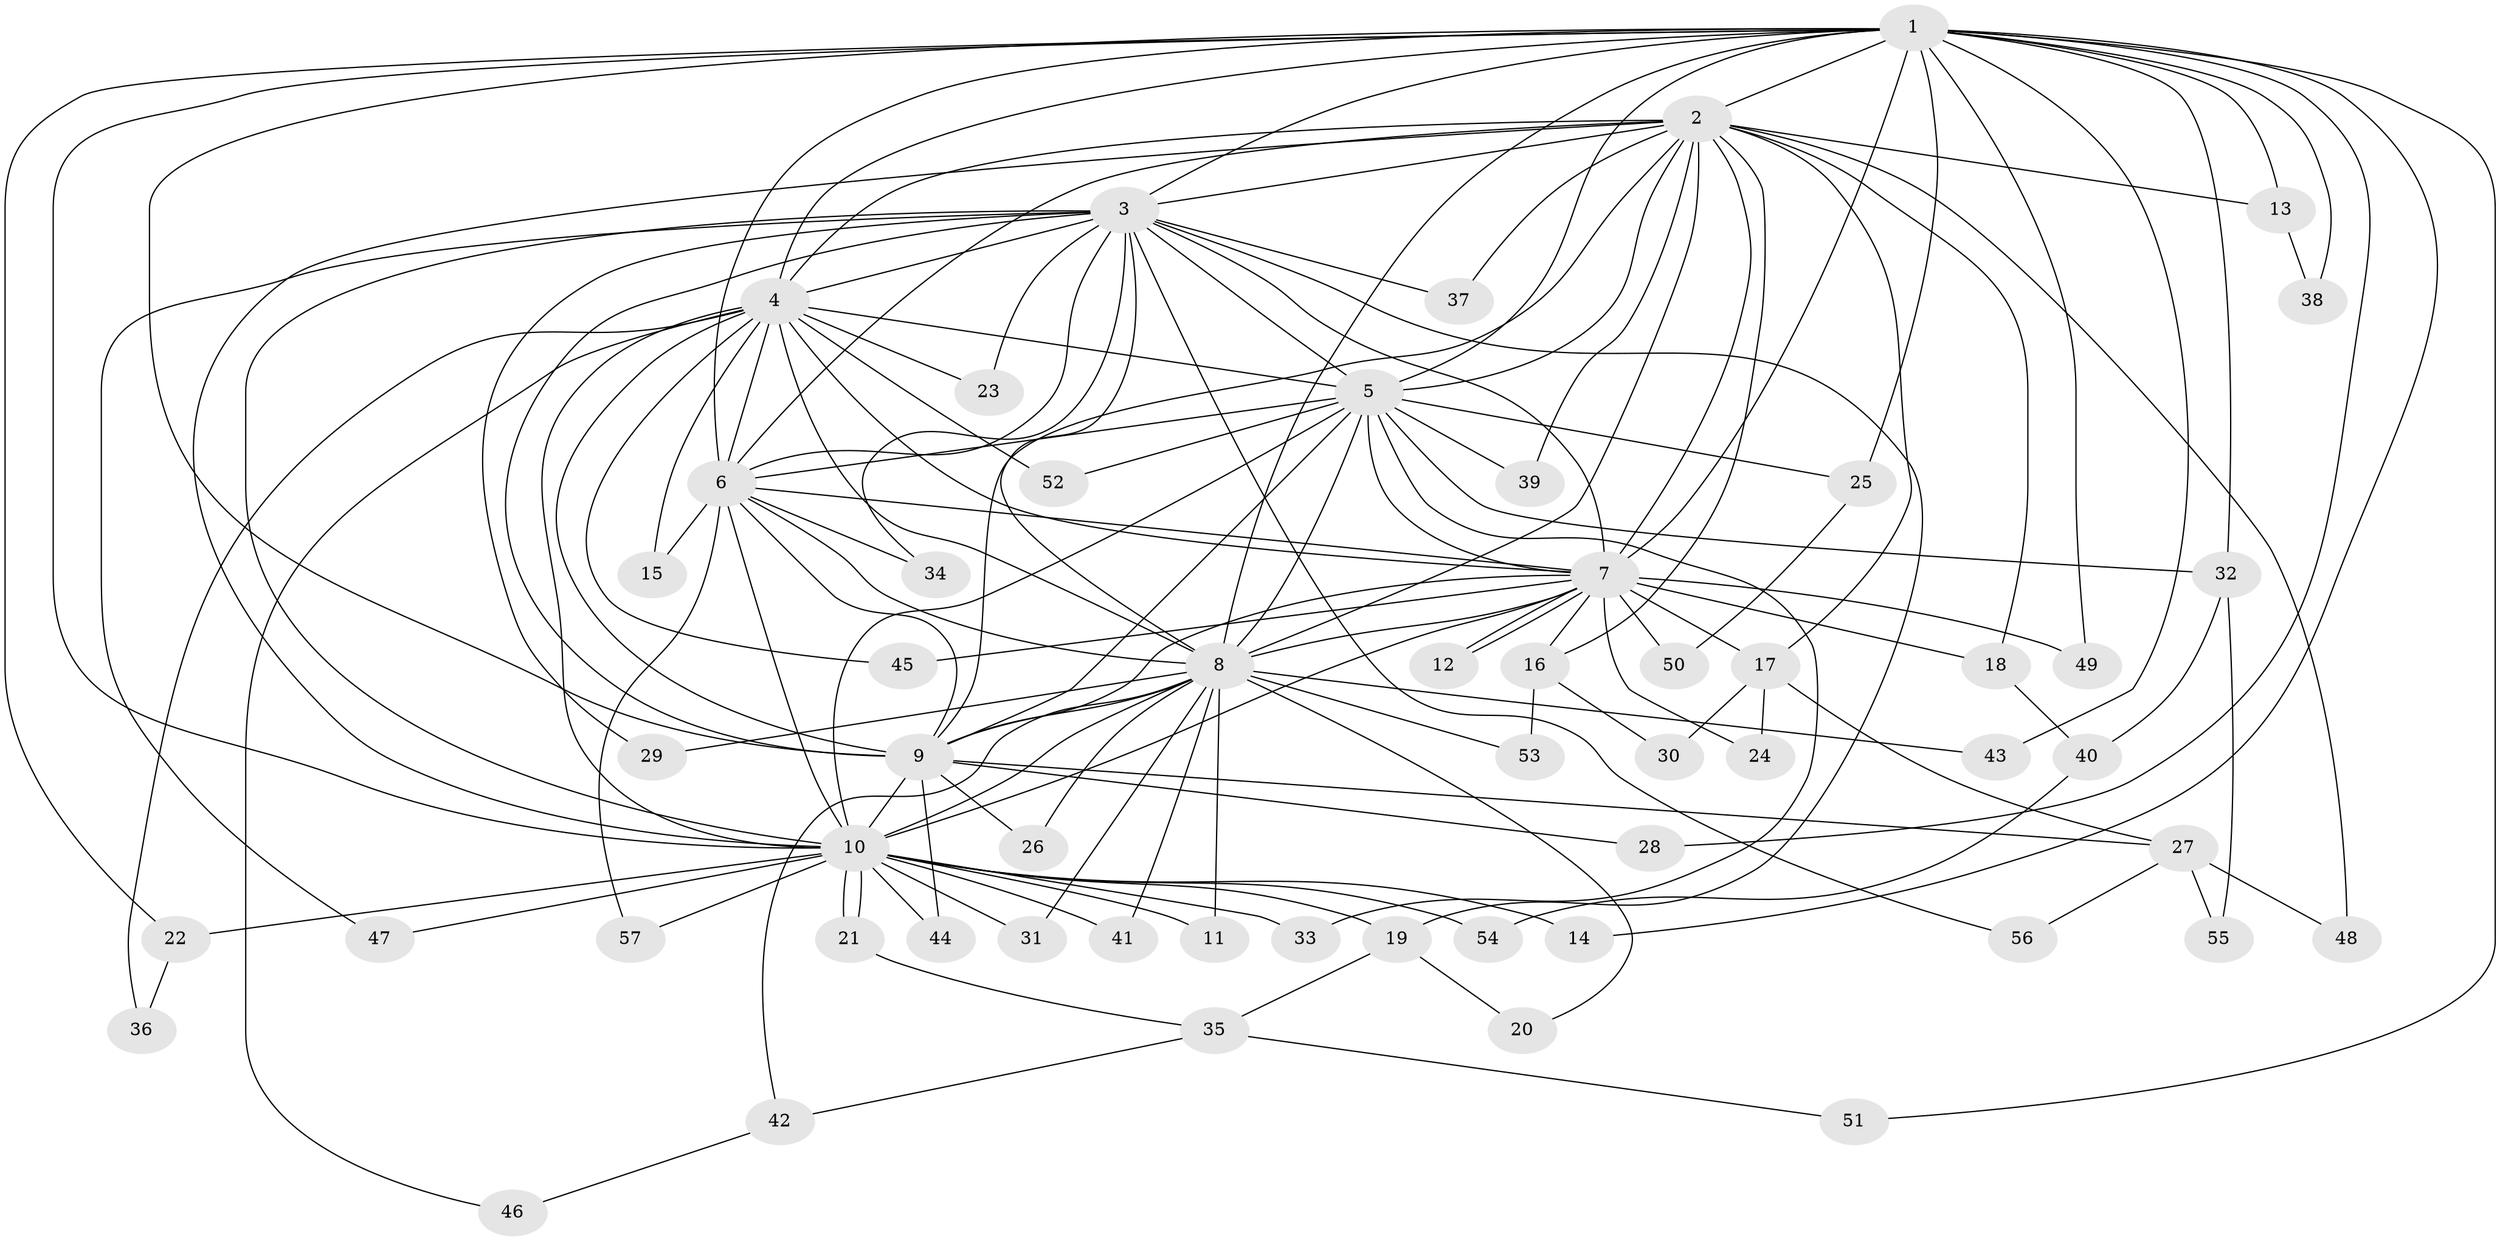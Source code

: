 // Generated by graph-tools (version 1.1) at 2025/11/02/27/25 16:11:02]
// undirected, 57 vertices, 139 edges
graph export_dot {
graph [start="1"]
  node [color=gray90,style=filled];
  1;
  2;
  3;
  4;
  5;
  6;
  7;
  8;
  9;
  10;
  11;
  12;
  13;
  14;
  15;
  16;
  17;
  18;
  19;
  20;
  21;
  22;
  23;
  24;
  25;
  26;
  27;
  28;
  29;
  30;
  31;
  32;
  33;
  34;
  35;
  36;
  37;
  38;
  39;
  40;
  41;
  42;
  43;
  44;
  45;
  46;
  47;
  48;
  49;
  50;
  51;
  52;
  53;
  54;
  55;
  56;
  57;
  1 -- 2;
  1 -- 3;
  1 -- 4;
  1 -- 5;
  1 -- 6;
  1 -- 7;
  1 -- 8;
  1 -- 9;
  1 -- 10;
  1 -- 13;
  1 -- 14;
  1 -- 22;
  1 -- 25;
  1 -- 28;
  1 -- 32;
  1 -- 38;
  1 -- 43;
  1 -- 49;
  1 -- 51;
  2 -- 3;
  2 -- 4;
  2 -- 5;
  2 -- 6;
  2 -- 7;
  2 -- 8;
  2 -- 9;
  2 -- 10;
  2 -- 13;
  2 -- 16;
  2 -- 17;
  2 -- 18;
  2 -- 37;
  2 -- 39;
  2 -- 48;
  3 -- 4;
  3 -- 5;
  3 -- 6;
  3 -- 7;
  3 -- 8;
  3 -- 9;
  3 -- 10;
  3 -- 19;
  3 -- 23;
  3 -- 29;
  3 -- 34;
  3 -- 37;
  3 -- 47;
  3 -- 56;
  4 -- 5;
  4 -- 6;
  4 -- 7;
  4 -- 8;
  4 -- 9;
  4 -- 10;
  4 -- 15;
  4 -- 23;
  4 -- 36;
  4 -- 45;
  4 -- 46;
  4 -- 52;
  5 -- 6;
  5 -- 7;
  5 -- 8;
  5 -- 9;
  5 -- 10;
  5 -- 25;
  5 -- 32;
  5 -- 33;
  5 -- 39;
  5 -- 52;
  6 -- 7;
  6 -- 8;
  6 -- 9;
  6 -- 10;
  6 -- 15;
  6 -- 34;
  6 -- 57;
  7 -- 8;
  7 -- 9;
  7 -- 10;
  7 -- 12;
  7 -- 12;
  7 -- 16;
  7 -- 17;
  7 -- 18;
  7 -- 24;
  7 -- 45;
  7 -- 49;
  7 -- 50;
  8 -- 9;
  8 -- 10;
  8 -- 11;
  8 -- 20;
  8 -- 26;
  8 -- 29;
  8 -- 31;
  8 -- 41;
  8 -- 42;
  8 -- 43;
  8 -- 53;
  9 -- 10;
  9 -- 26;
  9 -- 27;
  9 -- 28;
  9 -- 44;
  10 -- 11;
  10 -- 14;
  10 -- 19;
  10 -- 21;
  10 -- 21;
  10 -- 22;
  10 -- 31;
  10 -- 33;
  10 -- 41;
  10 -- 44;
  10 -- 47;
  10 -- 54;
  10 -- 57;
  13 -- 38;
  16 -- 30;
  16 -- 53;
  17 -- 24;
  17 -- 27;
  17 -- 30;
  18 -- 40;
  19 -- 20;
  19 -- 35;
  21 -- 35;
  22 -- 36;
  25 -- 50;
  27 -- 48;
  27 -- 55;
  27 -- 56;
  32 -- 40;
  32 -- 55;
  35 -- 42;
  35 -- 51;
  40 -- 54;
  42 -- 46;
}
